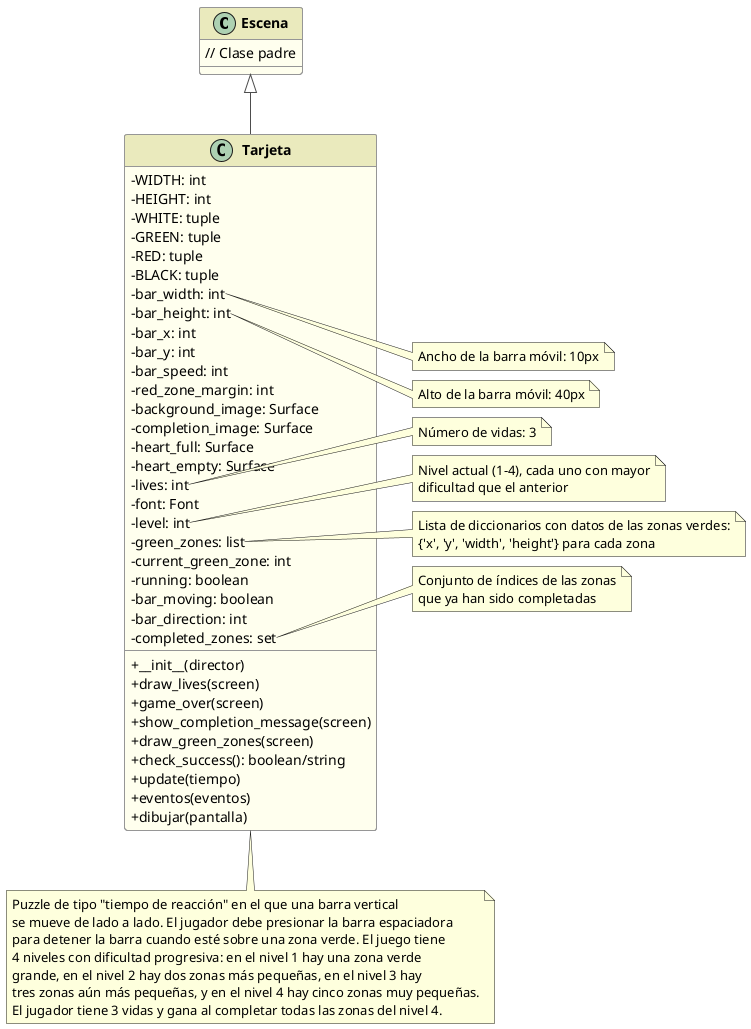 @startuml TarjetaPuzzle

skinparam classAttributeIconSize 0
skinparam classFontStyle bold
skinparam classBackgroundColor #FFFFEE
skinparam classBorderColor #969696
skinparam arrowColor #4D4D4D
skinparam shadowing false
skinparam stereotypeCBackgroundColor #CCE6FF

skinparam class {
  FontColor #000000
  HeaderBackgroundColor #EAEABD
  BorderThickness 1
}

class Escena {
  // Clase padre
}

class Tarjeta {
  -WIDTH: int
  -HEIGHT: int
  -WHITE: tuple
  -GREEN: tuple
  -RED: tuple
  -BLACK: tuple
  -bar_width: int
  -bar_height: int
  -bar_x: int
  -bar_y: int
  -bar_speed: int
  -red_zone_margin: int
  -background_image: Surface
  -completion_image: Surface
  -heart_full: Surface
  -heart_empty: Surface
  -lives: int
  -font: Font
  -level: int
  -green_zones: list
  -current_green_zone: int
  -running: boolean
  -bar_moving: boolean
  -bar_direction: int
  -completed_zones: set
  +__init__(director)
  +draw_lives(screen)
  +game_over(screen)
  +show_completion_message(screen)
  +draw_green_zones(screen)
  +check_success(): boolean/string
  +update(tiempo)
  +eventos(eventos)
  +dibujar(pantalla)
}

' Relaciones
Escena <|-- Tarjeta

note right of Tarjeta::bar_width
  Ancho de la barra móvil: 10px
end note

note right of Tarjeta::bar_height
  Alto de la barra móvil: 40px
end note

note right of Tarjeta::lives
  Número de vidas: 3
end note

note right of Tarjeta::level
  Nivel actual (1-4), cada uno con mayor
  dificultad que el anterior
end note

note right of Tarjeta::green_zones
  Lista de diccionarios con datos de las zonas verdes:
  {'x', 'y', 'width', 'height'} para cada zona
end note

note right of Tarjeta::completed_zones
  Conjunto de índices de las zonas
  que ya han sido completadas
end note

note bottom of Tarjeta
  Puzzle de tipo "tiempo de reacción" en el que una barra vertical
  se mueve de lado a lado. El jugador debe presionar la barra espaciadora 
  para detener la barra cuando esté sobre una zona verde. El juego tiene
  4 niveles con dificultad progresiva: en el nivel 1 hay una zona verde
  grande, en el nivel 2 hay dos zonas más pequeñas, en el nivel 3 hay
  tres zonas aún más pequeñas, y en el nivel 4 hay cinco zonas muy pequeñas.
  El jugador tiene 3 vidas y gana al completar todas las zonas del nivel 4.
end note

@enduml